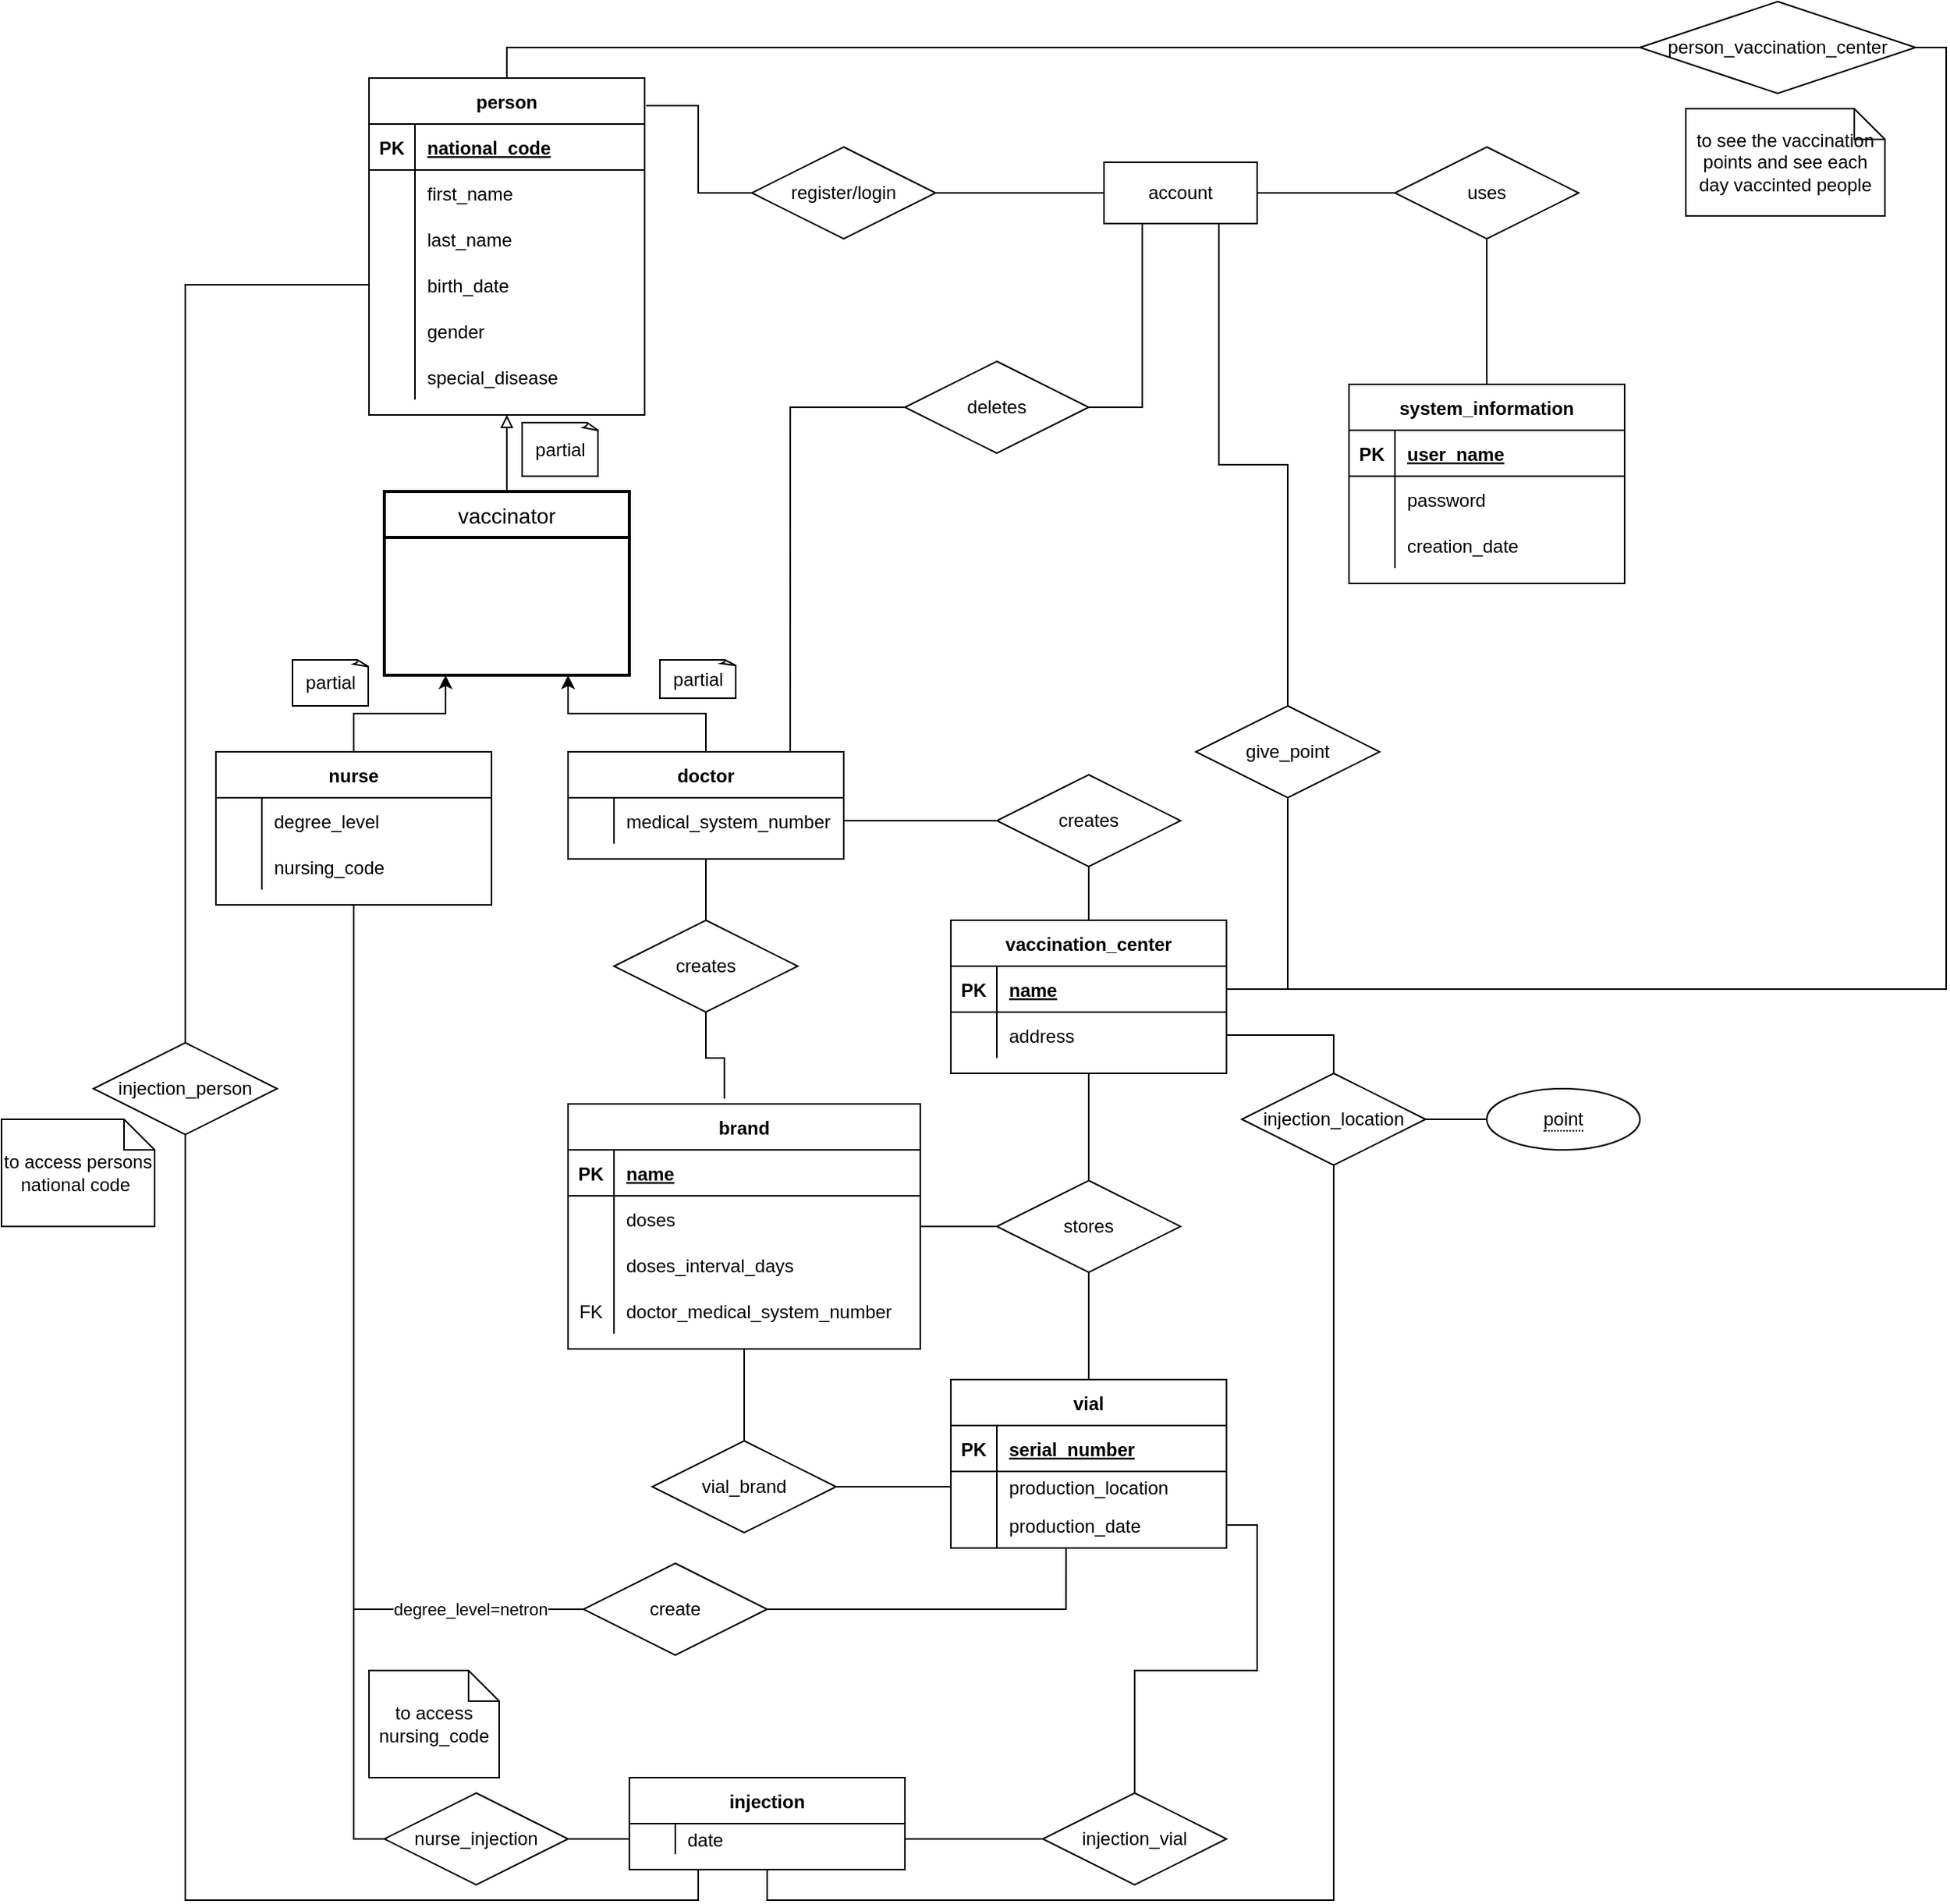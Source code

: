 <mxfile version="16.4.0" type="device"><diagram id="-SqA8WhkCfZZmSfCyQbc" name="Page-1"><mxGraphModel dx="2081" dy="650" grid="1" gridSize="10" guides="1" tooltips="1" connect="1" arrows="1" fold="1" page="1" pageScale="1" pageWidth="850" pageHeight="1100" math="0" shadow="0"><root><mxCell id="0"/><mxCell id="1" parent="0"/><mxCell id="xe6KxDg4L-yxoqmv0NIB-1" value="person" style="shape=table;startSize=30;container=1;collapsible=1;childLayout=tableLayout;fixedRows=1;rowLines=0;fontStyle=1;align=center;resizeLast=1;" parent="1" vertex="1"><mxGeometry y="440" width="180" height="220" as="geometry"/></mxCell><mxCell id="xe6KxDg4L-yxoqmv0NIB-2" value="" style="shape=partialRectangle;collapsible=0;dropTarget=0;pointerEvents=0;fillColor=none;top=0;left=0;bottom=1;right=0;points=[[0,0.5],[1,0.5]];portConstraint=eastwest;" parent="xe6KxDg4L-yxoqmv0NIB-1" vertex="1"><mxGeometry y="30" width="180" height="30" as="geometry"/></mxCell><mxCell id="xe6KxDg4L-yxoqmv0NIB-3" value="PK" style="shape=partialRectangle;connectable=0;fillColor=none;top=0;left=0;bottom=0;right=0;fontStyle=1;overflow=hidden;" parent="xe6KxDg4L-yxoqmv0NIB-2" vertex="1"><mxGeometry width="30" height="30" as="geometry"><mxRectangle width="30" height="30" as="alternateBounds"/></mxGeometry></mxCell><mxCell id="xe6KxDg4L-yxoqmv0NIB-4" value="national_code" style="shape=partialRectangle;connectable=0;fillColor=none;top=0;left=0;bottom=0;right=0;align=left;spacingLeft=6;fontStyle=5;overflow=hidden;" parent="xe6KxDg4L-yxoqmv0NIB-2" vertex="1"><mxGeometry x="30" width="150" height="30" as="geometry"><mxRectangle width="150" height="30" as="alternateBounds"/></mxGeometry></mxCell><mxCell id="xe6KxDg4L-yxoqmv0NIB-5" value="" style="shape=partialRectangle;collapsible=0;dropTarget=0;pointerEvents=0;fillColor=none;top=0;left=0;bottom=0;right=0;points=[[0,0.5],[1,0.5]];portConstraint=eastwest;" parent="xe6KxDg4L-yxoqmv0NIB-1" vertex="1"><mxGeometry y="60" width="180" height="30" as="geometry"/></mxCell><mxCell id="xe6KxDg4L-yxoqmv0NIB-6" value="" style="shape=partialRectangle;connectable=0;fillColor=none;top=0;left=0;bottom=0;right=0;editable=1;overflow=hidden;" parent="xe6KxDg4L-yxoqmv0NIB-5" vertex="1"><mxGeometry width="30" height="30" as="geometry"><mxRectangle width="30" height="30" as="alternateBounds"/></mxGeometry></mxCell><mxCell id="xe6KxDg4L-yxoqmv0NIB-7" value="first_name" style="shape=partialRectangle;connectable=0;fillColor=none;top=0;left=0;bottom=0;right=0;align=left;spacingLeft=6;overflow=hidden;" parent="xe6KxDg4L-yxoqmv0NIB-5" vertex="1"><mxGeometry x="30" width="150" height="30" as="geometry"><mxRectangle width="150" height="30" as="alternateBounds"/></mxGeometry></mxCell><mxCell id="xe6KxDg4L-yxoqmv0NIB-8" value="" style="shape=partialRectangle;collapsible=0;dropTarget=0;pointerEvents=0;fillColor=none;top=0;left=0;bottom=0;right=0;points=[[0,0.5],[1,0.5]];portConstraint=eastwest;" parent="xe6KxDg4L-yxoqmv0NIB-1" vertex="1"><mxGeometry y="90" width="180" height="30" as="geometry"/></mxCell><mxCell id="xe6KxDg4L-yxoqmv0NIB-9" value="" style="shape=partialRectangle;connectable=0;fillColor=none;top=0;left=0;bottom=0;right=0;editable=1;overflow=hidden;" parent="xe6KxDg4L-yxoqmv0NIB-8" vertex="1"><mxGeometry width="30" height="30" as="geometry"><mxRectangle width="30" height="30" as="alternateBounds"/></mxGeometry></mxCell><mxCell id="xe6KxDg4L-yxoqmv0NIB-10" value="last_name" style="shape=partialRectangle;connectable=0;fillColor=none;top=0;left=0;bottom=0;right=0;align=left;spacingLeft=6;overflow=hidden;" parent="xe6KxDg4L-yxoqmv0NIB-8" vertex="1"><mxGeometry x="30" width="150" height="30" as="geometry"><mxRectangle width="150" height="30" as="alternateBounds"/></mxGeometry></mxCell><mxCell id="xe6KxDg4L-yxoqmv0NIB-11" value="" style="shape=partialRectangle;collapsible=0;dropTarget=0;pointerEvents=0;fillColor=none;top=0;left=0;bottom=0;right=0;points=[[0,0.5],[1,0.5]];portConstraint=eastwest;" parent="xe6KxDg4L-yxoqmv0NIB-1" vertex="1"><mxGeometry y="120" width="180" height="30" as="geometry"/></mxCell><mxCell id="xe6KxDg4L-yxoqmv0NIB-12" value="" style="shape=partialRectangle;connectable=0;fillColor=none;top=0;left=0;bottom=0;right=0;editable=1;overflow=hidden;" parent="xe6KxDg4L-yxoqmv0NIB-11" vertex="1"><mxGeometry width="30" height="30" as="geometry"><mxRectangle width="30" height="30" as="alternateBounds"/></mxGeometry></mxCell><mxCell id="xe6KxDg4L-yxoqmv0NIB-13" value="birth_date" style="shape=partialRectangle;connectable=0;fillColor=none;top=0;left=0;bottom=0;right=0;align=left;spacingLeft=6;overflow=hidden;" parent="xe6KxDg4L-yxoqmv0NIB-11" vertex="1"><mxGeometry x="30" width="150" height="30" as="geometry"><mxRectangle width="150" height="30" as="alternateBounds"/></mxGeometry></mxCell><mxCell id="xe6KxDg4L-yxoqmv0NIB-14" value="" style="shape=partialRectangle;collapsible=0;dropTarget=0;pointerEvents=0;fillColor=none;top=0;left=0;bottom=0;right=0;points=[[0,0.5],[1,0.5]];portConstraint=eastwest;" parent="xe6KxDg4L-yxoqmv0NIB-1" vertex="1"><mxGeometry y="150" width="180" height="30" as="geometry"/></mxCell><mxCell id="xe6KxDg4L-yxoqmv0NIB-15" value="" style="shape=partialRectangle;connectable=0;fillColor=none;top=0;left=0;bottom=0;right=0;editable=1;overflow=hidden;" parent="xe6KxDg4L-yxoqmv0NIB-14" vertex="1"><mxGeometry width="30" height="30" as="geometry"><mxRectangle width="30" height="30" as="alternateBounds"/></mxGeometry></mxCell><mxCell id="xe6KxDg4L-yxoqmv0NIB-16" value="gender" style="shape=partialRectangle;connectable=0;fillColor=none;top=0;left=0;bottom=0;right=0;align=left;spacingLeft=6;overflow=hidden;" parent="xe6KxDg4L-yxoqmv0NIB-14" vertex="1"><mxGeometry x="30" width="150" height="30" as="geometry"><mxRectangle width="150" height="30" as="alternateBounds"/></mxGeometry></mxCell><mxCell id="xe6KxDg4L-yxoqmv0NIB-17" value="" style="shape=partialRectangle;collapsible=0;dropTarget=0;pointerEvents=0;fillColor=none;top=0;left=0;bottom=0;right=0;points=[[0,0.5],[1,0.5]];portConstraint=eastwest;" parent="xe6KxDg4L-yxoqmv0NIB-1" vertex="1"><mxGeometry y="180" width="180" height="30" as="geometry"/></mxCell><mxCell id="xe6KxDg4L-yxoqmv0NIB-18" value="" style="shape=partialRectangle;connectable=0;fillColor=none;top=0;left=0;bottom=0;right=0;editable=1;overflow=hidden;" parent="xe6KxDg4L-yxoqmv0NIB-17" vertex="1"><mxGeometry width="30" height="30" as="geometry"><mxRectangle width="30" height="30" as="alternateBounds"/></mxGeometry></mxCell><mxCell id="xe6KxDg4L-yxoqmv0NIB-19" value="special_disease" style="shape=partialRectangle;connectable=0;fillColor=none;top=0;left=0;bottom=0;right=0;align=left;spacingLeft=6;overflow=hidden;" parent="xe6KxDg4L-yxoqmv0NIB-17" vertex="1"><mxGeometry x="30" width="150" height="30" as="geometry"><mxRectangle width="150" height="30" as="alternateBounds"/></mxGeometry></mxCell><mxCell id="xe6KxDg4L-yxoqmv0NIB-126" style="edgeStyle=orthogonalEdgeStyle;rounded=0;orthogonalLoop=1;jettySize=auto;html=1;exitX=0.5;exitY=0;exitDx=0;exitDy=0;entryX=0.5;entryY=1;entryDx=0;entryDy=0;endArrow=block;endFill=0;" parent="1" source="xe6KxDg4L-yxoqmv0NIB-101" target="xe6KxDg4L-yxoqmv0NIB-1" edge="1"><mxGeometry relative="1" as="geometry"/></mxCell><mxCell id="xe6KxDg4L-yxoqmv0NIB-101" value="vaccinator" style="swimlane;childLayout=stackLayout;horizontal=1;startSize=30;horizontalStack=0;rounded=0;fontSize=14;fontStyle=0;strokeWidth=2;resizeParent=0;resizeLast=1;shadow=0;dashed=0;align=center;" parent="1" vertex="1"><mxGeometry x="10" y="710" width="160" height="120" as="geometry"/></mxCell><mxCell id="aMYhm-E01YpvjXBqhboc-68" style="edgeStyle=orthogonalEdgeStyle;rounded=0;orthogonalLoop=1;jettySize=auto;html=1;exitX=0.5;exitY=0;exitDx=0;exitDy=0;entryX=0.25;entryY=1;entryDx=0;entryDy=0;endArrow=classic;endFill=1;" parent="1" source="xe6KxDg4L-yxoqmv0NIB-103" target="xe6KxDg4L-yxoqmv0NIB-101" edge="1"><mxGeometry relative="1" as="geometry"/></mxCell><mxCell id="ypaYY3Tiqb96zldgjo00-126" style="edgeStyle=orthogonalEdgeStyle;rounded=0;orthogonalLoop=1;jettySize=auto;html=1;exitX=0.5;exitY=1;exitDx=0;exitDy=0;entryX=0;entryY=0.5;entryDx=0;entryDy=0;endArrow=none;endFill=0;" parent="1" source="xe6KxDg4L-yxoqmv0NIB-103" target="ypaYY3Tiqb96zldgjo00-117" edge="1"><mxGeometry relative="1" as="geometry"/></mxCell><mxCell id="xe6KxDg4L-yxoqmv0NIB-103" value="nurse" style="shape=table;startSize=30;container=1;collapsible=1;childLayout=tableLayout;fixedRows=1;rowLines=0;fontStyle=1;align=center;resizeLast=1;" parent="1" vertex="1"><mxGeometry x="-100" y="880" width="180" height="100" as="geometry"/></mxCell><mxCell id="xe6KxDg4L-yxoqmv0NIB-107" value="" style="shape=partialRectangle;collapsible=0;dropTarget=0;pointerEvents=0;fillColor=none;top=0;left=0;bottom=0;right=0;points=[[0,0.5],[1,0.5]];portConstraint=eastwest;" parent="xe6KxDg4L-yxoqmv0NIB-103" vertex="1"><mxGeometry y="30" width="180" height="30" as="geometry"/></mxCell><mxCell id="xe6KxDg4L-yxoqmv0NIB-108" value="" style="shape=partialRectangle;connectable=0;fillColor=none;top=0;left=0;bottom=0;right=0;editable=1;overflow=hidden;" parent="xe6KxDg4L-yxoqmv0NIB-107" vertex="1"><mxGeometry width="30" height="30" as="geometry"><mxRectangle width="30" height="30" as="alternateBounds"/></mxGeometry></mxCell><mxCell id="xe6KxDg4L-yxoqmv0NIB-109" value="degree_level" style="shape=partialRectangle;connectable=0;fillColor=none;top=0;left=0;bottom=0;right=0;align=left;spacingLeft=6;overflow=hidden;" parent="xe6KxDg4L-yxoqmv0NIB-107" vertex="1"><mxGeometry x="30" width="150" height="30" as="geometry"><mxRectangle width="150" height="30" as="alternateBounds"/></mxGeometry></mxCell><mxCell id="xe6KxDg4L-yxoqmv0NIB-110" value="" style="shape=partialRectangle;collapsible=0;dropTarget=0;pointerEvents=0;fillColor=none;top=0;left=0;bottom=0;right=0;points=[[0,0.5],[1,0.5]];portConstraint=eastwest;" parent="xe6KxDg4L-yxoqmv0NIB-103" vertex="1"><mxGeometry y="60" width="180" height="30" as="geometry"/></mxCell><mxCell id="xe6KxDg4L-yxoqmv0NIB-111" value="" style="shape=partialRectangle;connectable=0;fillColor=none;top=0;left=0;bottom=0;right=0;editable=1;overflow=hidden;" parent="xe6KxDg4L-yxoqmv0NIB-110" vertex="1"><mxGeometry width="30" height="30" as="geometry"><mxRectangle width="30" height="30" as="alternateBounds"/></mxGeometry></mxCell><mxCell id="xe6KxDg4L-yxoqmv0NIB-112" value="nursing_code" style="shape=partialRectangle;connectable=0;fillColor=none;top=0;left=0;bottom=0;right=0;align=left;spacingLeft=6;overflow=hidden;" parent="xe6KxDg4L-yxoqmv0NIB-110" vertex="1"><mxGeometry x="30" width="150" height="30" as="geometry"><mxRectangle width="150" height="30" as="alternateBounds"/></mxGeometry></mxCell><mxCell id="aMYhm-E01YpvjXBqhboc-69" style="edgeStyle=orthogonalEdgeStyle;rounded=0;orthogonalLoop=1;jettySize=auto;html=1;exitX=0.5;exitY=0;exitDx=0;exitDy=0;entryX=0.75;entryY=1;entryDx=0;entryDy=0;endArrow=classic;endFill=1;" parent="1" source="xe6KxDg4L-yxoqmv0NIB-116" target="xe6KxDg4L-yxoqmv0NIB-101" edge="1"><mxGeometry relative="1" as="geometry"/></mxCell><mxCell id="xe6KxDg4L-yxoqmv0NIB-116" value="doctor" style="shape=table;startSize=30;container=1;collapsible=1;childLayout=tableLayout;fixedRows=1;rowLines=0;fontStyle=1;align=center;resizeLast=1;" parent="1" vertex="1"><mxGeometry x="130" y="880" width="180" height="70" as="geometry"><mxRectangle x="130" y="880" width="70" height="30" as="alternateBounds"/></mxGeometry></mxCell><mxCell id="xe6KxDg4L-yxoqmv0NIB-117" value="" style="shape=partialRectangle;collapsible=0;dropTarget=0;pointerEvents=0;fillColor=none;top=0;left=0;bottom=0;right=0;points=[[0,0.5],[1,0.5]];portConstraint=eastwest;" parent="xe6KxDg4L-yxoqmv0NIB-116" vertex="1"><mxGeometry y="30" width="180" height="30" as="geometry"/></mxCell><mxCell id="xe6KxDg4L-yxoqmv0NIB-118" value="" style="shape=partialRectangle;connectable=0;fillColor=none;top=0;left=0;bottom=0;right=0;editable=1;overflow=hidden;" parent="xe6KxDg4L-yxoqmv0NIB-117" vertex="1"><mxGeometry width="30" height="30" as="geometry"><mxRectangle width="30" height="30" as="alternateBounds"/></mxGeometry></mxCell><mxCell id="xe6KxDg4L-yxoqmv0NIB-119" value="medical_system_number" style="shape=partialRectangle;connectable=0;fillColor=none;top=0;left=0;bottom=0;right=0;align=left;spacingLeft=6;overflow=hidden;" parent="xe6KxDg4L-yxoqmv0NIB-117" vertex="1"><mxGeometry x="30" width="150" height="30" as="geometry"><mxRectangle width="150" height="30" as="alternateBounds"/></mxGeometry></mxCell><mxCell id="aMYhm-E01YpvjXBqhboc-71" value="partial" style="whiteSpace=wrap;html=1;shape=mxgraph.basic.document" parent="1" vertex="1"><mxGeometry x="-50" y="820" width="50" height="30" as="geometry"/></mxCell><mxCell id="aMYhm-E01YpvjXBqhboc-72" value="partial" style="whiteSpace=wrap;html=1;shape=mxgraph.basic.document" parent="1" vertex="1"><mxGeometry x="190" y="820" width="50" height="25" as="geometry"/></mxCell><mxCell id="aMYhm-E01YpvjXBqhboc-73" value="partial" style="whiteSpace=wrap;html=1;shape=mxgraph.basic.document" parent="1" vertex="1"><mxGeometry x="100" y="665" width="50" height="35" as="geometry"/></mxCell><mxCell id="ypaYY3Tiqb96zldgjo00-15" style="edgeStyle=orthogonalEdgeStyle;rounded=0;orthogonalLoop=1;jettySize=auto;html=1;exitX=0;exitY=0.5;exitDx=0;exitDy=0;entryX=1.005;entryY=0.082;entryDx=0;entryDy=0;entryPerimeter=0;endArrow=none;endFill=0;" parent="1" source="ypaYY3Tiqb96zldgjo00-14" target="xe6KxDg4L-yxoqmv0NIB-1" edge="1"><mxGeometry relative="1" as="geometry"/></mxCell><mxCell id="zwspbSKbH6xlWPNcPcN6-7" style="edgeStyle=orthogonalEdgeStyle;rounded=0;orthogonalLoop=1;jettySize=auto;html=1;exitX=1;exitY=0.5;exitDx=0;exitDy=0;entryX=0;entryY=0.5;entryDx=0;entryDy=0;endArrow=none;endFill=0;" edge="1" parent="1" source="ypaYY3Tiqb96zldgjo00-14" target="zwspbSKbH6xlWPNcPcN6-6"><mxGeometry relative="1" as="geometry"/></mxCell><mxCell id="ypaYY3Tiqb96zldgjo00-14" value="register/login" style="shape=rhombus;perimeter=rhombusPerimeter;whiteSpace=wrap;html=1;align=center;" parent="1" vertex="1"><mxGeometry x="250" y="485" width="120" height="60" as="geometry"/></mxCell><mxCell id="zwspbSKbH6xlWPNcPcN6-10" value="" style="edgeStyle=orthogonalEdgeStyle;rounded=0;orthogonalLoop=1;jettySize=auto;html=1;endArrow=none;endFill=0;" edge="1" parent="1" source="ypaYY3Tiqb96zldgjo00-18" target="ypaYY3Tiqb96zldgjo00-100"><mxGeometry relative="1" as="geometry"/></mxCell><mxCell id="ypaYY3Tiqb96zldgjo00-18" value="brand" style="shape=table;startSize=30;container=1;collapsible=1;childLayout=tableLayout;fixedRows=1;rowLines=0;fontStyle=1;align=center;resizeLast=1;" parent="1" vertex="1"><mxGeometry x="130" y="1110" width="230" height="160.0" as="geometry"/></mxCell><mxCell id="ypaYY3Tiqb96zldgjo00-19" value="" style="shape=tableRow;horizontal=0;startSize=0;swimlaneHead=0;swimlaneBody=0;fillColor=none;collapsible=0;dropTarget=0;points=[[0,0.5],[1,0.5]];portConstraint=eastwest;top=0;left=0;right=0;bottom=1;" parent="ypaYY3Tiqb96zldgjo00-18" vertex="1"><mxGeometry y="30" width="230" height="30" as="geometry"/></mxCell><mxCell id="ypaYY3Tiqb96zldgjo00-20" value="PK" style="shape=partialRectangle;connectable=0;fillColor=none;top=0;left=0;bottom=0;right=0;fontStyle=1;overflow=hidden;" parent="ypaYY3Tiqb96zldgjo00-19" vertex="1"><mxGeometry width="30" height="30" as="geometry"><mxRectangle width="30" height="30" as="alternateBounds"/></mxGeometry></mxCell><mxCell id="ypaYY3Tiqb96zldgjo00-21" value="name" style="shape=partialRectangle;connectable=0;fillColor=none;top=0;left=0;bottom=0;right=0;align=left;spacingLeft=6;fontStyle=5;overflow=hidden;" parent="ypaYY3Tiqb96zldgjo00-19" vertex="1"><mxGeometry x="30" width="200" height="30" as="geometry"><mxRectangle width="200" height="30" as="alternateBounds"/></mxGeometry></mxCell><mxCell id="ypaYY3Tiqb96zldgjo00-22" value="" style="shape=tableRow;horizontal=0;startSize=0;swimlaneHead=0;swimlaneBody=0;fillColor=none;collapsible=0;dropTarget=0;points=[[0,0.5],[1,0.5]];portConstraint=eastwest;top=0;left=0;right=0;bottom=0;" parent="ypaYY3Tiqb96zldgjo00-18" vertex="1"><mxGeometry y="60" width="230" height="30" as="geometry"/></mxCell><mxCell id="ypaYY3Tiqb96zldgjo00-23" value="" style="shape=partialRectangle;connectable=0;fillColor=none;top=0;left=0;bottom=0;right=0;editable=1;overflow=hidden;" parent="ypaYY3Tiqb96zldgjo00-22" vertex="1"><mxGeometry width="30" height="30" as="geometry"><mxRectangle width="30" height="30" as="alternateBounds"/></mxGeometry></mxCell><mxCell id="ypaYY3Tiqb96zldgjo00-24" value="doses" style="shape=partialRectangle;connectable=0;fillColor=none;top=0;left=0;bottom=0;right=0;align=left;spacingLeft=6;overflow=hidden;" parent="ypaYY3Tiqb96zldgjo00-22" vertex="1"><mxGeometry x="30" width="200" height="30" as="geometry"><mxRectangle width="200" height="30" as="alternateBounds"/></mxGeometry></mxCell><mxCell id="ypaYY3Tiqb96zldgjo00-25" value="" style="shape=tableRow;horizontal=0;startSize=0;swimlaneHead=0;swimlaneBody=0;fillColor=none;collapsible=0;dropTarget=0;points=[[0,0.5],[1,0.5]];portConstraint=eastwest;top=0;left=0;right=0;bottom=0;" parent="ypaYY3Tiqb96zldgjo00-18" vertex="1"><mxGeometry y="90" width="230" height="30" as="geometry"/></mxCell><mxCell id="ypaYY3Tiqb96zldgjo00-26" value="" style="shape=partialRectangle;connectable=0;fillColor=none;top=0;left=0;bottom=0;right=0;editable=1;overflow=hidden;" parent="ypaYY3Tiqb96zldgjo00-25" vertex="1"><mxGeometry width="30" height="30" as="geometry"><mxRectangle width="30" height="30" as="alternateBounds"/></mxGeometry></mxCell><mxCell id="ypaYY3Tiqb96zldgjo00-27" value="doses_interval_days" style="shape=partialRectangle;connectable=0;fillColor=none;top=0;left=0;bottom=0;right=0;align=left;spacingLeft=6;overflow=hidden;" parent="ypaYY3Tiqb96zldgjo00-25" vertex="1"><mxGeometry x="30" width="200" height="30" as="geometry"><mxRectangle width="200" height="30" as="alternateBounds"/></mxGeometry></mxCell><mxCell id="ypaYY3Tiqb96zldgjo00-34" value="" style="shape=tableRow;horizontal=0;startSize=0;swimlaneHead=0;swimlaneBody=0;fillColor=none;collapsible=0;dropTarget=0;points=[[0,0.5],[1,0.5]];portConstraint=eastwest;top=0;left=0;right=0;bottom=0;" parent="ypaYY3Tiqb96zldgjo00-18" vertex="1"><mxGeometry y="120" width="230" height="30" as="geometry"/></mxCell><mxCell id="ypaYY3Tiqb96zldgjo00-35" value="FK" style="shape=partialRectangle;connectable=0;fillColor=none;top=0;left=0;bottom=0;right=0;editable=1;overflow=hidden;" parent="ypaYY3Tiqb96zldgjo00-34" vertex="1"><mxGeometry width="30" height="30" as="geometry"><mxRectangle width="30" height="30" as="alternateBounds"/></mxGeometry></mxCell><mxCell id="ypaYY3Tiqb96zldgjo00-36" value="doctor_medical_system_number" style="shape=partialRectangle;connectable=0;fillColor=none;top=0;left=0;bottom=0;right=0;align=left;spacingLeft=6;overflow=hidden;" parent="ypaYY3Tiqb96zldgjo00-34" vertex="1"><mxGeometry x="30" width="200" height="30" as="geometry"><mxRectangle width="200" height="30" as="alternateBounds"/></mxGeometry></mxCell><mxCell id="ypaYY3Tiqb96zldgjo00-32" style="edgeStyle=orthogonalEdgeStyle;rounded=0;orthogonalLoop=1;jettySize=auto;html=1;exitX=0.5;exitY=1;exitDx=0;exitDy=0;entryX=0.444;entryY=-0.022;entryDx=0;entryDy=0;entryPerimeter=0;endArrow=none;endFill=0;" parent="1" source="ypaYY3Tiqb96zldgjo00-31" target="ypaYY3Tiqb96zldgjo00-18" edge="1"><mxGeometry relative="1" as="geometry"/></mxCell><mxCell id="zwspbSKbH6xlWPNcPcN6-9" style="edgeStyle=orthogonalEdgeStyle;rounded=0;orthogonalLoop=1;jettySize=auto;html=1;exitX=0.5;exitY=0;exitDx=0;exitDy=0;entryX=0.5;entryY=1;entryDx=0;entryDy=0;endArrow=none;endFill=0;" edge="1" parent="1" source="ypaYY3Tiqb96zldgjo00-31" target="xe6KxDg4L-yxoqmv0NIB-116"><mxGeometry relative="1" as="geometry"/></mxCell><mxCell id="ypaYY3Tiqb96zldgjo00-31" value="creates" style="shape=rhombus;perimeter=rhombusPerimeter;whiteSpace=wrap;html=1;align=center;" parent="1" vertex="1"><mxGeometry x="160" y="990" width="120" height="60" as="geometry"/></mxCell><mxCell id="ypaYY3Tiqb96zldgjo00-104" style="edgeStyle=orthogonalEdgeStyle;rounded=0;orthogonalLoop=1;jettySize=auto;html=1;exitX=0.5;exitY=0;exitDx=0;exitDy=0;entryX=0.5;entryY=1;entryDx=0;entryDy=0;endArrow=none;endFill=0;" parent="1" source="ypaYY3Tiqb96zldgjo00-52" target="ypaYY3Tiqb96zldgjo00-69" edge="1"><mxGeometry relative="1" as="geometry"/></mxCell><mxCell id="ypaYY3Tiqb96zldgjo00-116" value="" style="edgeStyle=orthogonalEdgeStyle;rounded=0;orthogonalLoop=1;jettySize=auto;html=1;endArrow=none;endFill=0;" parent="1" source="ypaYY3Tiqb96zldgjo00-52" target="ypaYY3Tiqb96zldgjo00-100" edge="1"><mxGeometry relative="1" as="geometry"/></mxCell><mxCell id="ypaYY3Tiqb96zldgjo00-52" value="vaccination_center" style="shape=table;startSize=30;container=1;collapsible=1;childLayout=tableLayout;fixedRows=1;rowLines=0;fontStyle=1;align=center;resizeLast=1;" parent="1" vertex="1"><mxGeometry x="380" y="990" width="180" height="100" as="geometry"/></mxCell><mxCell id="ypaYY3Tiqb96zldgjo00-53" value="" style="shape=tableRow;horizontal=0;startSize=0;swimlaneHead=0;swimlaneBody=0;fillColor=none;collapsible=0;dropTarget=0;points=[[0,0.5],[1,0.5]];portConstraint=eastwest;top=0;left=0;right=0;bottom=1;" parent="ypaYY3Tiqb96zldgjo00-52" vertex="1"><mxGeometry y="30" width="180" height="30" as="geometry"/></mxCell><mxCell id="ypaYY3Tiqb96zldgjo00-54" value="PK" style="shape=partialRectangle;connectable=0;fillColor=none;top=0;left=0;bottom=0;right=0;fontStyle=1;overflow=hidden;" parent="ypaYY3Tiqb96zldgjo00-53" vertex="1"><mxGeometry width="30" height="30" as="geometry"><mxRectangle width="30" height="30" as="alternateBounds"/></mxGeometry></mxCell><mxCell id="ypaYY3Tiqb96zldgjo00-55" value="name" style="shape=partialRectangle;connectable=0;fillColor=none;top=0;left=0;bottom=0;right=0;align=left;spacingLeft=6;fontStyle=5;overflow=hidden;" parent="ypaYY3Tiqb96zldgjo00-53" vertex="1"><mxGeometry x="30" width="150" height="30" as="geometry"><mxRectangle width="150" height="30" as="alternateBounds"/></mxGeometry></mxCell><mxCell id="ypaYY3Tiqb96zldgjo00-56" value="" style="shape=tableRow;horizontal=0;startSize=0;swimlaneHead=0;swimlaneBody=0;fillColor=none;collapsible=0;dropTarget=0;points=[[0,0.5],[1,0.5]];portConstraint=eastwest;top=0;left=0;right=0;bottom=0;" parent="ypaYY3Tiqb96zldgjo00-52" vertex="1"><mxGeometry y="60" width="180" height="30" as="geometry"/></mxCell><mxCell id="ypaYY3Tiqb96zldgjo00-57" value="" style="shape=partialRectangle;connectable=0;fillColor=none;top=0;left=0;bottom=0;right=0;editable=1;overflow=hidden;" parent="ypaYY3Tiqb96zldgjo00-56" vertex="1"><mxGeometry width="30" height="30" as="geometry"><mxRectangle width="30" height="30" as="alternateBounds"/></mxGeometry></mxCell><mxCell id="ypaYY3Tiqb96zldgjo00-58" value="address" style="shape=partialRectangle;connectable=0;fillColor=none;top=0;left=0;bottom=0;right=0;align=left;spacingLeft=6;overflow=hidden;" parent="ypaYY3Tiqb96zldgjo00-56" vertex="1"><mxGeometry x="30" width="150" height="30" as="geometry"><mxRectangle width="150" height="30" as="alternateBounds"/></mxGeometry></mxCell><mxCell id="ypaYY3Tiqb96zldgjo00-69" value="creates" style="shape=rhombus;perimeter=rhombusPerimeter;whiteSpace=wrap;html=1;align=center;" parent="1" vertex="1"><mxGeometry x="410" y="895" width="120" height="60" as="geometry"/></mxCell><mxCell id="ypaYY3Tiqb96zldgjo00-70" style="edgeStyle=orthogonalEdgeStyle;rounded=0;orthogonalLoop=1;jettySize=auto;html=1;exitX=1;exitY=0.5;exitDx=0;exitDy=0;entryX=0;entryY=0.5;entryDx=0;entryDy=0;endArrow=none;endFill=0;" parent="1" source="xe6KxDg4L-yxoqmv0NIB-117" target="ypaYY3Tiqb96zldgjo00-69" edge="1"><mxGeometry relative="1" as="geometry"/></mxCell><mxCell id="ypaYY3Tiqb96zldgjo00-103" style="edgeStyle=orthogonalEdgeStyle;rounded=0;orthogonalLoop=1;jettySize=auto;html=1;exitX=0.5;exitY=0;exitDx=0;exitDy=0;entryX=0.5;entryY=1;entryDx=0;entryDy=0;endArrow=none;endFill=0;" parent="1" source="ypaYY3Tiqb96zldgjo00-72" target="ypaYY3Tiqb96zldgjo00-101" edge="1"><mxGeometry relative="1" as="geometry"/></mxCell><mxCell id="ypaYY3Tiqb96zldgjo00-72" value="system_information" style="shape=table;startSize=30;container=1;collapsible=1;childLayout=tableLayout;fixedRows=1;rowLines=0;fontStyle=1;align=center;resizeLast=1;" parent="1" vertex="1"><mxGeometry x="640" y="640" width="180" height="130" as="geometry"/></mxCell><mxCell id="ypaYY3Tiqb96zldgjo00-73" value="" style="shape=tableRow;horizontal=0;startSize=0;swimlaneHead=0;swimlaneBody=0;fillColor=none;collapsible=0;dropTarget=0;points=[[0,0.5],[1,0.5]];portConstraint=eastwest;top=0;left=0;right=0;bottom=1;" parent="ypaYY3Tiqb96zldgjo00-72" vertex="1"><mxGeometry y="30" width="180" height="30" as="geometry"/></mxCell><mxCell id="ypaYY3Tiqb96zldgjo00-74" value="PK" style="shape=partialRectangle;connectable=0;fillColor=none;top=0;left=0;bottom=0;right=0;fontStyle=1;overflow=hidden;" parent="ypaYY3Tiqb96zldgjo00-73" vertex="1"><mxGeometry width="30" height="30" as="geometry"><mxRectangle width="30" height="30" as="alternateBounds"/></mxGeometry></mxCell><mxCell id="ypaYY3Tiqb96zldgjo00-75" value="user_name" style="shape=partialRectangle;connectable=0;fillColor=none;top=0;left=0;bottom=0;right=0;align=left;spacingLeft=6;fontStyle=5;overflow=hidden;" parent="ypaYY3Tiqb96zldgjo00-73" vertex="1"><mxGeometry x="30" width="150" height="30" as="geometry"><mxRectangle width="150" height="30" as="alternateBounds"/></mxGeometry></mxCell><mxCell id="ypaYY3Tiqb96zldgjo00-76" value="" style="shape=tableRow;horizontal=0;startSize=0;swimlaneHead=0;swimlaneBody=0;fillColor=none;collapsible=0;dropTarget=0;points=[[0,0.5],[1,0.5]];portConstraint=eastwest;top=0;left=0;right=0;bottom=0;" parent="ypaYY3Tiqb96zldgjo00-72" vertex="1"><mxGeometry y="60" width="180" height="30" as="geometry"/></mxCell><mxCell id="ypaYY3Tiqb96zldgjo00-77" value="" style="shape=partialRectangle;connectable=0;fillColor=none;top=0;left=0;bottom=0;right=0;editable=1;overflow=hidden;" parent="ypaYY3Tiqb96zldgjo00-76" vertex="1"><mxGeometry width="30" height="30" as="geometry"><mxRectangle width="30" height="30" as="alternateBounds"/></mxGeometry></mxCell><mxCell id="ypaYY3Tiqb96zldgjo00-78" value="password" style="shape=partialRectangle;connectable=0;fillColor=none;top=0;left=0;bottom=0;right=0;align=left;spacingLeft=6;overflow=hidden;" parent="ypaYY3Tiqb96zldgjo00-76" vertex="1"><mxGeometry x="30" width="150" height="30" as="geometry"><mxRectangle width="150" height="30" as="alternateBounds"/></mxGeometry></mxCell><mxCell id="ypaYY3Tiqb96zldgjo00-79" value="" style="shape=tableRow;horizontal=0;startSize=0;swimlaneHead=0;swimlaneBody=0;fillColor=none;collapsible=0;dropTarget=0;points=[[0,0.5],[1,0.5]];portConstraint=eastwest;top=0;left=0;right=0;bottom=0;" parent="ypaYY3Tiqb96zldgjo00-72" vertex="1"><mxGeometry y="90" width="180" height="30" as="geometry"/></mxCell><mxCell id="ypaYY3Tiqb96zldgjo00-80" value="" style="shape=partialRectangle;connectable=0;fillColor=none;top=0;left=0;bottom=0;right=0;editable=1;overflow=hidden;" parent="ypaYY3Tiqb96zldgjo00-79" vertex="1"><mxGeometry width="30" height="30" as="geometry"><mxRectangle width="30" height="30" as="alternateBounds"/></mxGeometry></mxCell><mxCell id="ypaYY3Tiqb96zldgjo00-81" value="creation_date" style="shape=partialRectangle;connectable=0;fillColor=none;top=0;left=0;bottom=0;right=0;align=left;spacingLeft=6;overflow=hidden;" parent="ypaYY3Tiqb96zldgjo00-79" vertex="1"><mxGeometry x="30" width="150" height="30" as="geometry"><mxRectangle width="150" height="30" as="alternateBounds"/></mxGeometry></mxCell><mxCell id="hS005Oq9LnpLtMmAeRTJ-5" style="edgeStyle=orthogonalEdgeStyle;rounded=0;orthogonalLoop=1;jettySize=auto;html=1;exitX=0;exitY=0.5;exitDx=0;exitDy=0;entryX=0.806;entryY=0.007;entryDx=0;entryDy=0;entryPerimeter=0;endArrow=none;endFill=0;" parent="1" source="ypaYY3Tiqb96zldgjo00-97" target="xe6KxDg4L-yxoqmv0NIB-116" edge="1"><mxGeometry relative="1" as="geometry"/></mxCell><mxCell id="ypaYY3Tiqb96zldgjo00-97" value="deletes" style="shape=rhombus;perimeter=rhombusPerimeter;whiteSpace=wrap;html=1;align=center;" parent="1" vertex="1"><mxGeometry x="350" y="625" width="120" height="60" as="geometry"/></mxCell><mxCell id="ypaYY3Tiqb96zldgjo00-100" value="stores" style="shape=rhombus;perimeter=rhombusPerimeter;whiteSpace=wrap;html=1;align=center;" parent="1" vertex="1"><mxGeometry x="410" y="1160" width="120" height="60" as="geometry"/></mxCell><mxCell id="ypaYY3Tiqb96zldgjo00-101" value="uses" style="shape=rhombus;perimeter=rhombusPerimeter;whiteSpace=wrap;html=1;align=center;" parent="1" vertex="1"><mxGeometry x="670" y="485" width="120" height="60" as="geometry"/></mxCell><mxCell id="ypaYY3Tiqb96zldgjo00-102" style="edgeStyle=orthogonalEdgeStyle;rounded=0;orthogonalLoop=1;jettySize=auto;html=1;exitX=1;exitY=0.5;exitDx=0;exitDy=0;entryX=0;entryY=0.5;entryDx=0;entryDy=0;endArrow=none;endFill=0;" parent="1" source="zwspbSKbH6xlWPNcPcN6-6" target="ypaYY3Tiqb96zldgjo00-101" edge="1"><mxGeometry relative="1" as="geometry"><mxPoint x="620" y="515" as="sourcePoint"/></mxGeometry></mxCell><mxCell id="ypaYY3Tiqb96zldgjo00-115" style="edgeStyle=orthogonalEdgeStyle;rounded=0;orthogonalLoop=1;jettySize=auto;html=1;exitX=0.5;exitY=0;exitDx=0;exitDy=0;entryX=0.5;entryY=1;entryDx=0;entryDy=0;endArrow=none;endFill=0;" parent="1" source="ypaYY3Tiqb96zldgjo00-105" target="ypaYY3Tiqb96zldgjo00-100" edge="1"><mxGeometry relative="1" as="geometry"/></mxCell><mxCell id="ypaYY3Tiqb96zldgjo00-105" value="vial" style="shape=table;startSize=30;container=1;collapsible=1;childLayout=tableLayout;fixedRows=1;rowLines=0;fontStyle=1;align=center;resizeLast=1;" parent="1" vertex="1"><mxGeometry x="380" y="1290" width="180" height="110" as="geometry"/></mxCell><mxCell id="ypaYY3Tiqb96zldgjo00-106" value="" style="shape=partialRectangle;collapsible=0;dropTarget=0;pointerEvents=0;fillColor=none;top=0;left=0;bottom=1;right=0;points=[[0,0.5],[1,0.5]];portConstraint=eastwest;" parent="ypaYY3Tiqb96zldgjo00-105" vertex="1"><mxGeometry y="30" width="180" height="30" as="geometry"/></mxCell><mxCell id="ypaYY3Tiqb96zldgjo00-107" value="PK" style="shape=partialRectangle;connectable=0;fillColor=none;top=0;left=0;bottom=0;right=0;fontStyle=1;overflow=hidden;" parent="ypaYY3Tiqb96zldgjo00-106" vertex="1"><mxGeometry width="30" height="30" as="geometry"><mxRectangle width="30" height="30" as="alternateBounds"/></mxGeometry></mxCell><mxCell id="ypaYY3Tiqb96zldgjo00-108" value="serial_number" style="shape=partialRectangle;connectable=0;fillColor=none;top=0;left=0;bottom=0;right=0;align=left;spacingLeft=6;fontStyle=5;overflow=hidden;" parent="ypaYY3Tiqb96zldgjo00-106" vertex="1"><mxGeometry x="30" width="150" height="30" as="geometry"><mxRectangle width="150" height="30" as="alternateBounds"/></mxGeometry></mxCell><mxCell id="ypaYY3Tiqb96zldgjo00-109" value="" style="shape=partialRectangle;collapsible=0;dropTarget=0;pointerEvents=0;fillColor=none;top=0;left=0;bottom=0;right=0;points=[[0,0.5],[1,0.5]];portConstraint=eastwest;" parent="ypaYY3Tiqb96zldgjo00-105" vertex="1"><mxGeometry y="60" width="180" height="20" as="geometry"/></mxCell><mxCell id="ypaYY3Tiqb96zldgjo00-110" value="" style="shape=partialRectangle;connectable=0;fillColor=none;top=0;left=0;bottom=0;right=0;editable=1;overflow=hidden;" parent="ypaYY3Tiqb96zldgjo00-109" vertex="1"><mxGeometry width="30" height="20" as="geometry"><mxRectangle width="30" height="20" as="alternateBounds"/></mxGeometry></mxCell><mxCell id="ypaYY3Tiqb96zldgjo00-111" value="production_location" style="shape=partialRectangle;connectable=0;fillColor=none;top=0;left=0;bottom=0;right=0;align=left;spacingLeft=6;overflow=hidden;" parent="ypaYY3Tiqb96zldgjo00-109" vertex="1"><mxGeometry x="30" width="150" height="20" as="geometry"><mxRectangle width="150" height="20" as="alternateBounds"/></mxGeometry></mxCell><mxCell id="ypaYY3Tiqb96zldgjo00-112" value="" style="shape=partialRectangle;collapsible=0;dropTarget=0;pointerEvents=0;fillColor=none;top=0;left=0;bottom=0;right=0;points=[[0,0.5],[1,0.5]];portConstraint=eastwest;" parent="ypaYY3Tiqb96zldgjo00-105" vertex="1"><mxGeometry y="80" width="180" height="30" as="geometry"/></mxCell><mxCell id="ypaYY3Tiqb96zldgjo00-113" value="" style="shape=partialRectangle;connectable=0;fillColor=none;top=0;left=0;bottom=0;right=0;editable=1;overflow=hidden;" parent="ypaYY3Tiqb96zldgjo00-112" vertex="1"><mxGeometry width="30" height="30" as="geometry"><mxRectangle width="30" height="30" as="alternateBounds"/></mxGeometry></mxCell><mxCell id="ypaYY3Tiqb96zldgjo00-114" value="production_date" style="shape=partialRectangle;connectable=0;fillColor=none;top=0;left=0;bottom=0;right=0;align=left;spacingLeft=6;overflow=hidden;" parent="ypaYY3Tiqb96zldgjo00-112" vertex="1"><mxGeometry x="30" width="150" height="30" as="geometry"><mxRectangle width="150" height="30" as="alternateBounds"/></mxGeometry></mxCell><mxCell id="ypaYY3Tiqb96zldgjo00-117" value="nurse_injection" style="shape=rhombus;perimeter=rhombusPerimeter;whiteSpace=wrap;html=1;align=center;" parent="1" vertex="1"><mxGeometry x="10" y="1560" width="120" height="60" as="geometry"/></mxCell><mxCell id="ypaYY3Tiqb96zldgjo00-130" style="edgeStyle=orthogonalEdgeStyle;rounded=0;orthogonalLoop=1;jettySize=auto;html=1;exitX=0;exitY=0.5;exitDx=0;exitDy=0;endArrow=none;endFill=0;entryX=0.5;entryY=1;entryDx=0;entryDy=0;" parent="1" source="ypaYY3Tiqb96zldgjo00-128" target="xe6KxDg4L-yxoqmv0NIB-103" edge="1"><mxGeometry relative="1" as="geometry"><mxPoint x="-10" y="1549.667" as="targetPoint"/></mxGeometry></mxCell><mxCell id="ypaYY3Tiqb96zldgjo00-131" value="degree_level=netron" style="edgeLabel;html=1;align=center;verticalAlign=middle;resizable=0;points=[];" parent="ypaYY3Tiqb96zldgjo00-130" vertex="1" connectable="0"><mxGeometry x="-0.755" relative="1" as="geometry"><mxPoint as="offset"/></mxGeometry></mxCell><mxCell id="zwspbSKbH6xlWPNcPcN6-11" style="edgeStyle=orthogonalEdgeStyle;rounded=0;orthogonalLoop=1;jettySize=auto;html=1;exitX=1;exitY=0.5;exitDx=0;exitDy=0;entryX=0.418;entryY=1.012;entryDx=0;entryDy=0;entryPerimeter=0;endArrow=none;endFill=0;" edge="1" parent="1" source="ypaYY3Tiqb96zldgjo00-128" target="ypaYY3Tiqb96zldgjo00-112"><mxGeometry relative="1" as="geometry"/></mxCell><mxCell id="ypaYY3Tiqb96zldgjo00-128" value="create" style="shape=rhombus;perimeter=rhombusPerimeter;whiteSpace=wrap;html=1;align=center;" parent="1" vertex="1"><mxGeometry x="140" y="1410" width="120" height="60" as="geometry"/></mxCell><mxCell id="ypaYY3Tiqb96zldgjo00-138" style="edgeStyle=orthogonalEdgeStyle;rounded=0;orthogonalLoop=1;jettySize=auto;html=1;exitX=0.5;exitY=0;exitDx=0;exitDy=0;entryX=0.5;entryY=1;entryDx=0;entryDy=0;endArrow=none;endFill=0;" parent="1" source="ypaYY3Tiqb96zldgjo00-136" target="ypaYY3Tiqb96zldgjo00-18" edge="1"><mxGeometry relative="1" as="geometry"/></mxCell><mxCell id="zwspbSKbH6xlWPNcPcN6-3" style="edgeStyle=orthogonalEdgeStyle;rounded=0;orthogonalLoop=1;jettySize=auto;html=1;exitX=1;exitY=0.5;exitDx=0;exitDy=0;entryX=0;entryY=0.5;entryDx=0;entryDy=0;endArrow=none;endFill=0;" edge="1" parent="1" source="ypaYY3Tiqb96zldgjo00-136" target="ypaYY3Tiqb96zldgjo00-109"><mxGeometry relative="1" as="geometry"/></mxCell><mxCell id="ypaYY3Tiqb96zldgjo00-136" value="vial_brand" style="shape=rhombus;perimeter=rhombusPerimeter;whiteSpace=wrap;html=1;align=center;" parent="1" vertex="1"><mxGeometry x="185" y="1330" width="120" height="60" as="geometry"/></mxCell><mxCell id="ypaYY3Tiqb96zldgjo00-158" style="edgeStyle=orthogonalEdgeStyle;rounded=0;orthogonalLoop=1;jettySize=auto;html=1;exitX=0.5;exitY=1;exitDx=0;exitDy=0;entryX=0.5;entryY=1;entryDx=0;entryDy=0;endArrow=none;endFill=0;" parent="1" source="ypaYY3Tiqb96zldgjo00-139" target="ypaYY3Tiqb96zldgjo00-156" edge="1"><mxGeometry relative="1" as="geometry"/></mxCell><mxCell id="zwspbSKbH6xlWPNcPcN6-15" style="edgeStyle=orthogonalEdgeStyle;rounded=0;orthogonalLoop=1;jettySize=auto;html=1;exitX=0.25;exitY=1;exitDx=0;exitDy=0;entryX=0.5;entryY=1;entryDx=0;entryDy=0;endArrow=none;endFill=0;" edge="1" parent="1" source="ypaYY3Tiqb96zldgjo00-139" target="zwspbSKbH6xlWPNcPcN6-12"><mxGeometry relative="1" as="geometry"/></mxCell><mxCell id="ypaYY3Tiqb96zldgjo00-139" value="injection" style="shape=table;startSize=30;container=1;collapsible=1;childLayout=tableLayout;fixedRows=1;rowLines=0;fontStyle=1;align=center;resizeLast=1;" parent="1" vertex="1"><mxGeometry x="170" y="1550" width="180" height="60" as="geometry"/></mxCell><mxCell id="ypaYY3Tiqb96zldgjo00-143" value="" style="shape=tableRow;horizontal=0;startSize=0;swimlaneHead=0;swimlaneBody=0;fillColor=none;collapsible=0;dropTarget=0;points=[[0,0.5],[1,0.5]];portConstraint=eastwest;top=0;left=0;right=0;bottom=0;" parent="ypaYY3Tiqb96zldgjo00-139" vertex="1"><mxGeometry y="30" width="180" height="20" as="geometry"/></mxCell><mxCell id="ypaYY3Tiqb96zldgjo00-144" value="" style="shape=partialRectangle;connectable=0;fillColor=none;top=0;left=0;bottom=0;right=0;editable=1;overflow=hidden;" parent="ypaYY3Tiqb96zldgjo00-143" vertex="1"><mxGeometry width="30" height="20" as="geometry"><mxRectangle width="30" height="20" as="alternateBounds"/></mxGeometry></mxCell><mxCell id="ypaYY3Tiqb96zldgjo00-145" value="date" style="shape=partialRectangle;connectable=0;fillColor=none;top=0;left=0;bottom=0;right=0;align=left;spacingLeft=6;overflow=hidden;" parent="ypaYY3Tiqb96zldgjo00-143" vertex="1"><mxGeometry x="30" width="150" height="20" as="geometry"><mxRectangle width="150" height="20" as="alternateBounds"/></mxGeometry></mxCell><mxCell id="ypaYY3Tiqb96zldgjo00-152" style="edgeStyle=orthogonalEdgeStyle;rounded=0;orthogonalLoop=1;jettySize=auto;html=1;exitX=0;exitY=0.5;exitDx=0;exitDy=0;entryX=1;entryY=0.5;entryDx=0;entryDy=0;endArrow=none;endFill=0;" parent="1" source="ypaYY3Tiqb96zldgjo00-143" target="ypaYY3Tiqb96zldgjo00-117" edge="1"><mxGeometry relative="1" as="geometry"/></mxCell><mxCell id="zwspbSKbH6xlWPNcPcN6-17" style="edgeStyle=orthogonalEdgeStyle;rounded=0;orthogonalLoop=1;jettySize=auto;html=1;exitX=0.5;exitY=0;exitDx=0;exitDy=0;endArrow=none;endFill=0;" edge="1" parent="1" source="ypaYY3Tiqb96zldgjo00-153" target="ypaYY3Tiqb96zldgjo00-112"><mxGeometry relative="1" as="geometry"/></mxCell><mxCell id="ypaYY3Tiqb96zldgjo00-153" value="injection_vial" style="shape=rhombus;perimeter=rhombusPerimeter;whiteSpace=wrap;html=1;align=center;" parent="1" vertex="1"><mxGeometry x="440" y="1560" width="120" height="60" as="geometry"/></mxCell><mxCell id="ypaYY3Tiqb96zldgjo00-154" style="edgeStyle=orthogonalEdgeStyle;rounded=0;orthogonalLoop=1;jettySize=auto;html=1;exitX=1;exitY=0.5;exitDx=0;exitDy=0;entryX=0;entryY=0.5;entryDx=0;entryDy=0;endArrow=none;endFill=0;" parent="1" source="ypaYY3Tiqb96zldgjo00-143" target="ypaYY3Tiqb96zldgjo00-153" edge="1"><mxGeometry relative="1" as="geometry"/></mxCell><mxCell id="ypaYY3Tiqb96zldgjo00-156" value="injection_location" style="shape=rhombus;perimeter=rhombusPerimeter;whiteSpace=wrap;html=1;align=center;" parent="1" vertex="1"><mxGeometry x="570" y="1090" width="120" height="60" as="geometry"/></mxCell><mxCell id="ypaYY3Tiqb96zldgjo00-157" style="edgeStyle=orthogonalEdgeStyle;rounded=0;orthogonalLoop=1;jettySize=auto;html=1;exitX=1;exitY=0.5;exitDx=0;exitDy=0;entryX=0.5;entryY=0;entryDx=0;entryDy=0;endArrow=none;endFill=0;" parent="1" source="ypaYY3Tiqb96zldgjo00-56" target="ypaYY3Tiqb96zldgjo00-156" edge="1"><mxGeometry relative="1" as="geometry"/></mxCell><mxCell id="ypaYY3Tiqb96zldgjo00-160" style="edgeStyle=orthogonalEdgeStyle;rounded=0;orthogonalLoop=1;jettySize=auto;html=1;exitX=0.5;exitY=0;exitDx=0;exitDy=0;entryX=0.75;entryY=1;entryDx=0;entryDy=0;endArrow=none;endFill=0;" parent="1" source="ypaYY3Tiqb96zldgjo00-159" target="zwspbSKbH6xlWPNcPcN6-6" edge="1"><mxGeometry relative="1" as="geometry"><mxPoint x="575" y="570" as="targetPoint"/></mxGeometry></mxCell><mxCell id="ypaYY3Tiqb96zldgjo00-161" style="edgeStyle=orthogonalEdgeStyle;rounded=0;orthogonalLoop=1;jettySize=auto;html=1;exitX=0.5;exitY=1;exitDx=0;exitDy=0;entryX=1;entryY=0.5;entryDx=0;entryDy=0;endArrow=none;endFill=0;" parent="1" source="ypaYY3Tiqb96zldgjo00-159" target="ypaYY3Tiqb96zldgjo00-53" edge="1"><mxGeometry relative="1" as="geometry"/></mxCell><mxCell id="ypaYY3Tiqb96zldgjo00-159" value="give_point" style="shape=rhombus;perimeter=rhombusPerimeter;whiteSpace=wrap;html=1;align=center;" parent="1" vertex="1"><mxGeometry x="540" y="850" width="120" height="60" as="geometry"/></mxCell><mxCell id="zwspbSKbH6xlWPNcPcN6-2" style="edgeStyle=orthogonalEdgeStyle;rounded=0;orthogonalLoop=1;jettySize=auto;html=1;exitX=0;exitY=0.5;exitDx=0;exitDy=0;entryX=1;entryY=0.5;entryDx=0;entryDy=0;endArrow=none;endFill=0;" edge="1" parent="1" source="zwspbSKbH6xlWPNcPcN6-1" target="ypaYY3Tiqb96zldgjo00-156"><mxGeometry relative="1" as="geometry"/></mxCell><mxCell id="zwspbSKbH6xlWPNcPcN6-1" value="&lt;span style=&quot;border-bottom: 1px dotted&quot;&gt;point&lt;/span&gt;" style="ellipse;whiteSpace=wrap;html=1;align=center;" vertex="1" parent="1"><mxGeometry x="730" y="1100" width="100" height="40" as="geometry"/></mxCell><mxCell id="zwspbSKbH6xlWPNcPcN6-8" style="edgeStyle=orthogonalEdgeStyle;rounded=0;orthogonalLoop=1;jettySize=auto;html=1;exitX=0.25;exitY=1;exitDx=0;exitDy=0;entryX=1;entryY=0.5;entryDx=0;entryDy=0;endArrow=none;endFill=0;" edge="1" parent="1" source="zwspbSKbH6xlWPNcPcN6-6" target="ypaYY3Tiqb96zldgjo00-97"><mxGeometry relative="1" as="geometry"/></mxCell><mxCell id="zwspbSKbH6xlWPNcPcN6-6" value="account" style="whiteSpace=wrap;html=1;align=center;" vertex="1" parent="1"><mxGeometry x="480" y="495" width="100" height="40" as="geometry"/></mxCell><mxCell id="zwspbSKbH6xlWPNcPcN6-12" value="injection_person" style="shape=rhombus;perimeter=rhombusPerimeter;whiteSpace=wrap;html=1;align=center;" vertex="1" parent="1"><mxGeometry x="-180" y="1070" width="120" height="60" as="geometry"/></mxCell><mxCell id="zwspbSKbH6xlWPNcPcN6-16" style="edgeStyle=orthogonalEdgeStyle;rounded=0;orthogonalLoop=1;jettySize=auto;html=1;exitX=0;exitY=0.5;exitDx=0;exitDy=0;entryX=0.5;entryY=0;entryDx=0;entryDy=0;endArrow=none;endFill=0;" edge="1" parent="1" source="xe6KxDg4L-yxoqmv0NIB-11" target="zwspbSKbH6xlWPNcPcN6-12"><mxGeometry relative="1" as="geometry"/></mxCell><mxCell id="zwspbSKbH6xlWPNcPcN6-20" style="edgeStyle=orthogonalEdgeStyle;rounded=0;orthogonalLoop=1;jettySize=auto;html=1;exitX=0;exitY=0.5;exitDx=0;exitDy=0;entryX=0.5;entryY=0;entryDx=0;entryDy=0;endArrow=none;endFill=0;" edge="1" parent="1" source="zwspbSKbH6xlWPNcPcN6-19" target="xe6KxDg4L-yxoqmv0NIB-1"><mxGeometry relative="1" as="geometry"/></mxCell><mxCell id="zwspbSKbH6xlWPNcPcN6-21" style="edgeStyle=orthogonalEdgeStyle;rounded=0;orthogonalLoop=1;jettySize=auto;html=1;exitX=1;exitY=0.5;exitDx=0;exitDy=0;entryX=1;entryY=0.5;entryDx=0;entryDy=0;endArrow=none;endFill=0;" edge="1" parent="1" source="zwspbSKbH6xlWPNcPcN6-19" target="ypaYY3Tiqb96zldgjo00-53"><mxGeometry relative="1" as="geometry"/></mxCell><mxCell id="zwspbSKbH6xlWPNcPcN6-19" value="person_vaccination_center" style="shape=rhombus;perimeter=rhombusPerimeter;whiteSpace=wrap;html=1;align=center;" vertex="1" parent="1"><mxGeometry x="830" y="390" width="180" height="60" as="geometry"/></mxCell><mxCell id="zwspbSKbH6xlWPNcPcN6-22" value="to see the vaccination points and see each day vaccinted people" style="shape=note;size=20;whiteSpace=wrap;html=1;" vertex="1" parent="1"><mxGeometry x="860" y="460" width="130" height="70" as="geometry"/></mxCell><mxCell id="zwspbSKbH6xlWPNcPcN6-23" value="to access persons national code&amp;nbsp;" style="shape=note;size=20;whiteSpace=wrap;html=1;" vertex="1" parent="1"><mxGeometry x="-240" y="1120" width="100" height="70" as="geometry"/></mxCell><mxCell id="zwspbSKbH6xlWPNcPcN6-24" value="to access nursing_code" style="shape=note;size=20;whiteSpace=wrap;html=1;" vertex="1" parent="1"><mxGeometry y="1480" width="85" height="70" as="geometry"/></mxCell></root></mxGraphModel></diagram></mxfile>